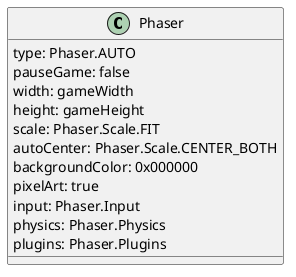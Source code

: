 @startuml


class Phaser {
  type: Phaser.AUTO
  pauseGame: false
  width: gameWidth
  height: gameHeight
  scale: Phaser.Scale.FIT
  autoCenter: Phaser.Scale.CENTER_BOTH
  backgroundColor: 0x000000
  pixelArt: true
  input: Phaser.Input
  physics: Phaser.Physics
  plugins: Phaser.Plugins
}


@enduml
